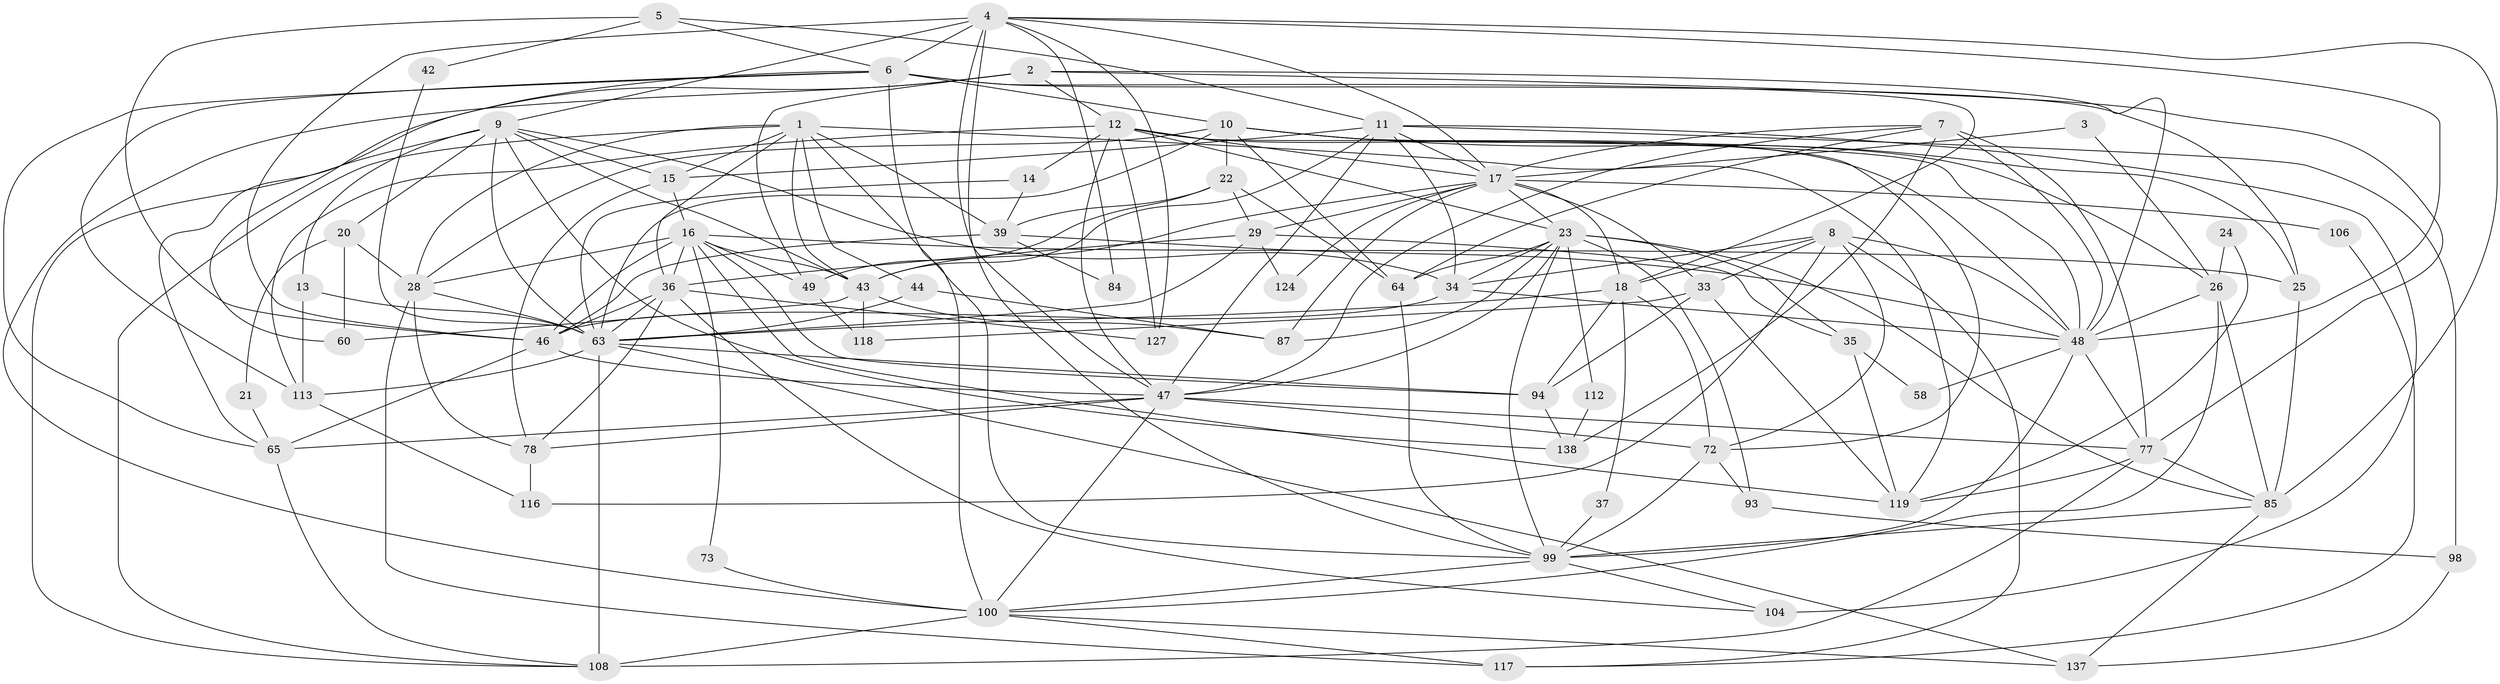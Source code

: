 // original degree distribution, {5: 0.16428571428571428, 2: 0.14285714285714285, 4: 0.29285714285714287, 6: 0.1, 8: 0.02142857142857143, 3: 0.25, 7: 0.02857142857142857}
// Generated by graph-tools (version 1.1) at 2025/15/03/09/25 04:15:00]
// undirected, 70 vertices, 197 edges
graph export_dot {
graph [start="1"]
  node [color=gray90,style=filled];
  1 [super="+120"];
  2 [super="+69+40"];
  3;
  4 [super="+111+41"];
  5;
  6 [super="+19+82"];
  7 [super="+54"];
  8 [super="+67"];
  9 [super="+132+79+30"];
  10 [super="+91"];
  11 [super="+31"];
  12 [super="+88"];
  13;
  14 [super="+134"];
  15 [super="+71"];
  16 [super="+70+125"];
  17 [super="+53+45+27"];
  18 [super="+50"];
  20;
  21;
  22 [super="+129"];
  23 [super="+83+95"];
  24;
  25 [super="+92"];
  26 [super="+32"];
  28 [super="+130+76"];
  29 [super="+55+51"];
  33 [super="+101"];
  34 [super="+89"];
  35;
  36;
  37;
  39 [super="+61"];
  42;
  43 [super="+68+62"];
  44;
  46 [super="+103"];
  47 [super="+52+126"];
  48 [super="+114+74+56"];
  49 [super="+86"];
  58;
  60;
  63 [super="+115+128+133"];
  64 [super="+136"];
  65;
  72;
  73;
  77 [super="+139+96"];
  78 [super="+109"];
  84;
  85 [super="+107"];
  87;
  93 [super="+121"];
  94;
  98;
  99 [super="+105+135"];
  100 [super="+131"];
  104;
  106;
  108 [super="+110"];
  112;
  113;
  116;
  117;
  118;
  119 [super="+123"];
  124;
  127;
  137;
  138;
  1 -- 28;
  1 -- 39;
  1 -- 108;
  1 -- 99;
  1 -- 36;
  1 -- 43;
  1 -- 44;
  1 -- 15;
  1 -- 119;
  2 -- 65;
  2 -- 48;
  2 -- 12;
  2 -- 49;
  2 -- 100;
  2 -- 77;
  3 -- 26;
  3 -- 17;
  4 -- 48;
  4 -- 6;
  4 -- 127;
  4 -- 46;
  4 -- 99;
  4 -- 84;
  4 -- 85;
  4 -- 9 [weight=2];
  4 -- 47;
  4 -- 17;
  5 -- 42;
  5 -- 6;
  5 -- 11;
  5 -- 46;
  6 -- 113;
  6 -- 18;
  6 -- 65;
  6 -- 25;
  6 -- 100;
  6 -- 60;
  6 -- 10;
  7 -- 47;
  7 -- 48;
  7 -- 138;
  7 -- 64;
  7 -- 77;
  7 -- 17;
  8 -- 34;
  8 -- 116;
  8 -- 117;
  8 -- 33;
  8 -- 18;
  8 -- 72;
  8 -- 48;
  9 -- 63 [weight=3];
  9 -- 13;
  9 -- 20;
  9 -- 34;
  9 -- 138;
  9 -- 108;
  9 -- 15;
  9 -- 43;
  10 -- 64;
  10 -- 22;
  10 -- 63 [weight=2];
  10 -- 48;
  10 -- 26;
  10 -- 25;
  10 -- 28;
  11 -- 104 [weight=2];
  11 -- 47 [weight=2];
  11 -- 98;
  11 -- 34;
  11 -- 15;
  11 -- 43;
  11 -- 17;
  12 -- 113;
  12 -- 72;
  12 -- 47;
  12 -- 23;
  12 -- 14;
  12 -- 127;
  12 -- 48;
  12 -- 17;
  13 -- 113;
  13 -- 63;
  14 -- 63;
  14 -- 39;
  15 -- 16;
  15 -- 78;
  16 -- 25;
  16 -- 28;
  16 -- 36;
  16 -- 119;
  16 -- 73;
  16 -- 94;
  16 -- 49;
  16 -- 46;
  16 -- 43;
  17 -- 106 [weight=3];
  17 -- 87;
  17 -- 23;
  17 -- 33;
  17 -- 43;
  17 -- 29 [weight=2];
  17 -- 124;
  17 -- 18;
  18 -- 72;
  18 -- 37;
  18 -- 94;
  18 -- 63;
  20 -- 60;
  20 -- 21;
  20 -- 28;
  21 -- 65;
  22 -- 49;
  22 -- 29;
  22 -- 39;
  22 -- 64;
  23 -- 87;
  23 -- 112;
  23 -- 85;
  23 -- 64;
  23 -- 99;
  23 -- 34;
  23 -- 35;
  23 -- 93;
  23 -- 47;
  24 -- 26;
  24 -- 119;
  25 -- 85;
  26 -- 85;
  26 -- 100;
  26 -- 48;
  28 -- 117;
  28 -- 78;
  28 -- 63;
  29 -- 36;
  29 -- 35;
  29 -- 124;
  29 -- 63;
  33 -- 118;
  33 -- 94;
  33 -- 119;
  34 -- 48;
  34 -- 46;
  35 -- 119;
  35 -- 58;
  36 -- 104;
  36 -- 78;
  36 -- 127;
  36 -- 46;
  36 -- 63;
  37 -- 99;
  39 -- 84;
  39 -- 46;
  39 -- 48;
  42 -- 63;
  43 -- 118;
  43 -- 87 [weight=2];
  43 -- 60;
  44 -- 63;
  44 -- 87;
  46 -- 65;
  46 -- 47;
  47 -- 65;
  47 -- 77;
  47 -- 100;
  47 -- 72;
  47 -- 78;
  48 -- 58;
  48 -- 99;
  48 -- 77;
  49 -- 118;
  63 -- 137 [weight=2];
  63 -- 113;
  63 -- 94;
  63 -- 108;
  64 -- 99;
  65 -- 108;
  72 -- 93;
  72 -- 99;
  73 -- 100;
  77 -- 85;
  77 -- 119;
  77 -- 108 [weight=2];
  78 -- 116;
  85 -- 137;
  85 -- 99;
  93 -- 98;
  94 -- 138;
  98 -- 137;
  99 -- 104;
  99 -- 100;
  100 -- 117;
  100 -- 137;
  100 -- 108;
  106 -- 117;
  112 -- 138;
  113 -- 116;
}
